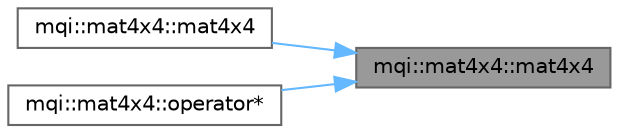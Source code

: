 digraph "mqi::mat4x4::mat4x4"
{
 // LATEX_PDF_SIZE
  bgcolor="transparent";
  edge [fontname=Helvetica,fontsize=10,labelfontname=Helvetica,labelfontsize=10];
  node [fontname=Helvetica,fontsize=10,shape=box,height=0.2,width=0.4];
  rankdir="RL";
  Node1 [id="Node000001",label="mqi::mat4x4::mat4x4",height=0.2,width=0.4,color="gray40", fillcolor="grey60", style="filled", fontcolor="black",tooltip="Default constructor. Initializes to an identity matrix."];
  Node1 -> Node2 [id="edge1_Node000001_Node000002",dir="back",color="steelblue1",style="solid",tooltip=" "];
  Node2 [id="Node000002",label="mqi::mat4x4::mat4x4",height=0.2,width=0.4,color="grey40", fillcolor="white", style="filled",URL="$classmqi_1_1mat4x4.html#a2fb011bcecb531e42a93afd59c37ed77",tooltip="Copy constructor."];
  Node1 -> Node3 [id="edge2_Node000001_Node000003",dir="back",color="steelblue1",style="solid",tooltip=" "];
  Node3 [id="Node000003",label="mqi::mat4x4::operator*",height=0.2,width=0.4,color="grey40", fillcolor="white", style="filled",URL="$classmqi_1_1mat4x4.html#aeec18c7fe15d23fb46e192e26a49aa87",tooltip="Multiplies this matrix by another 4x4 matrix."];
}
